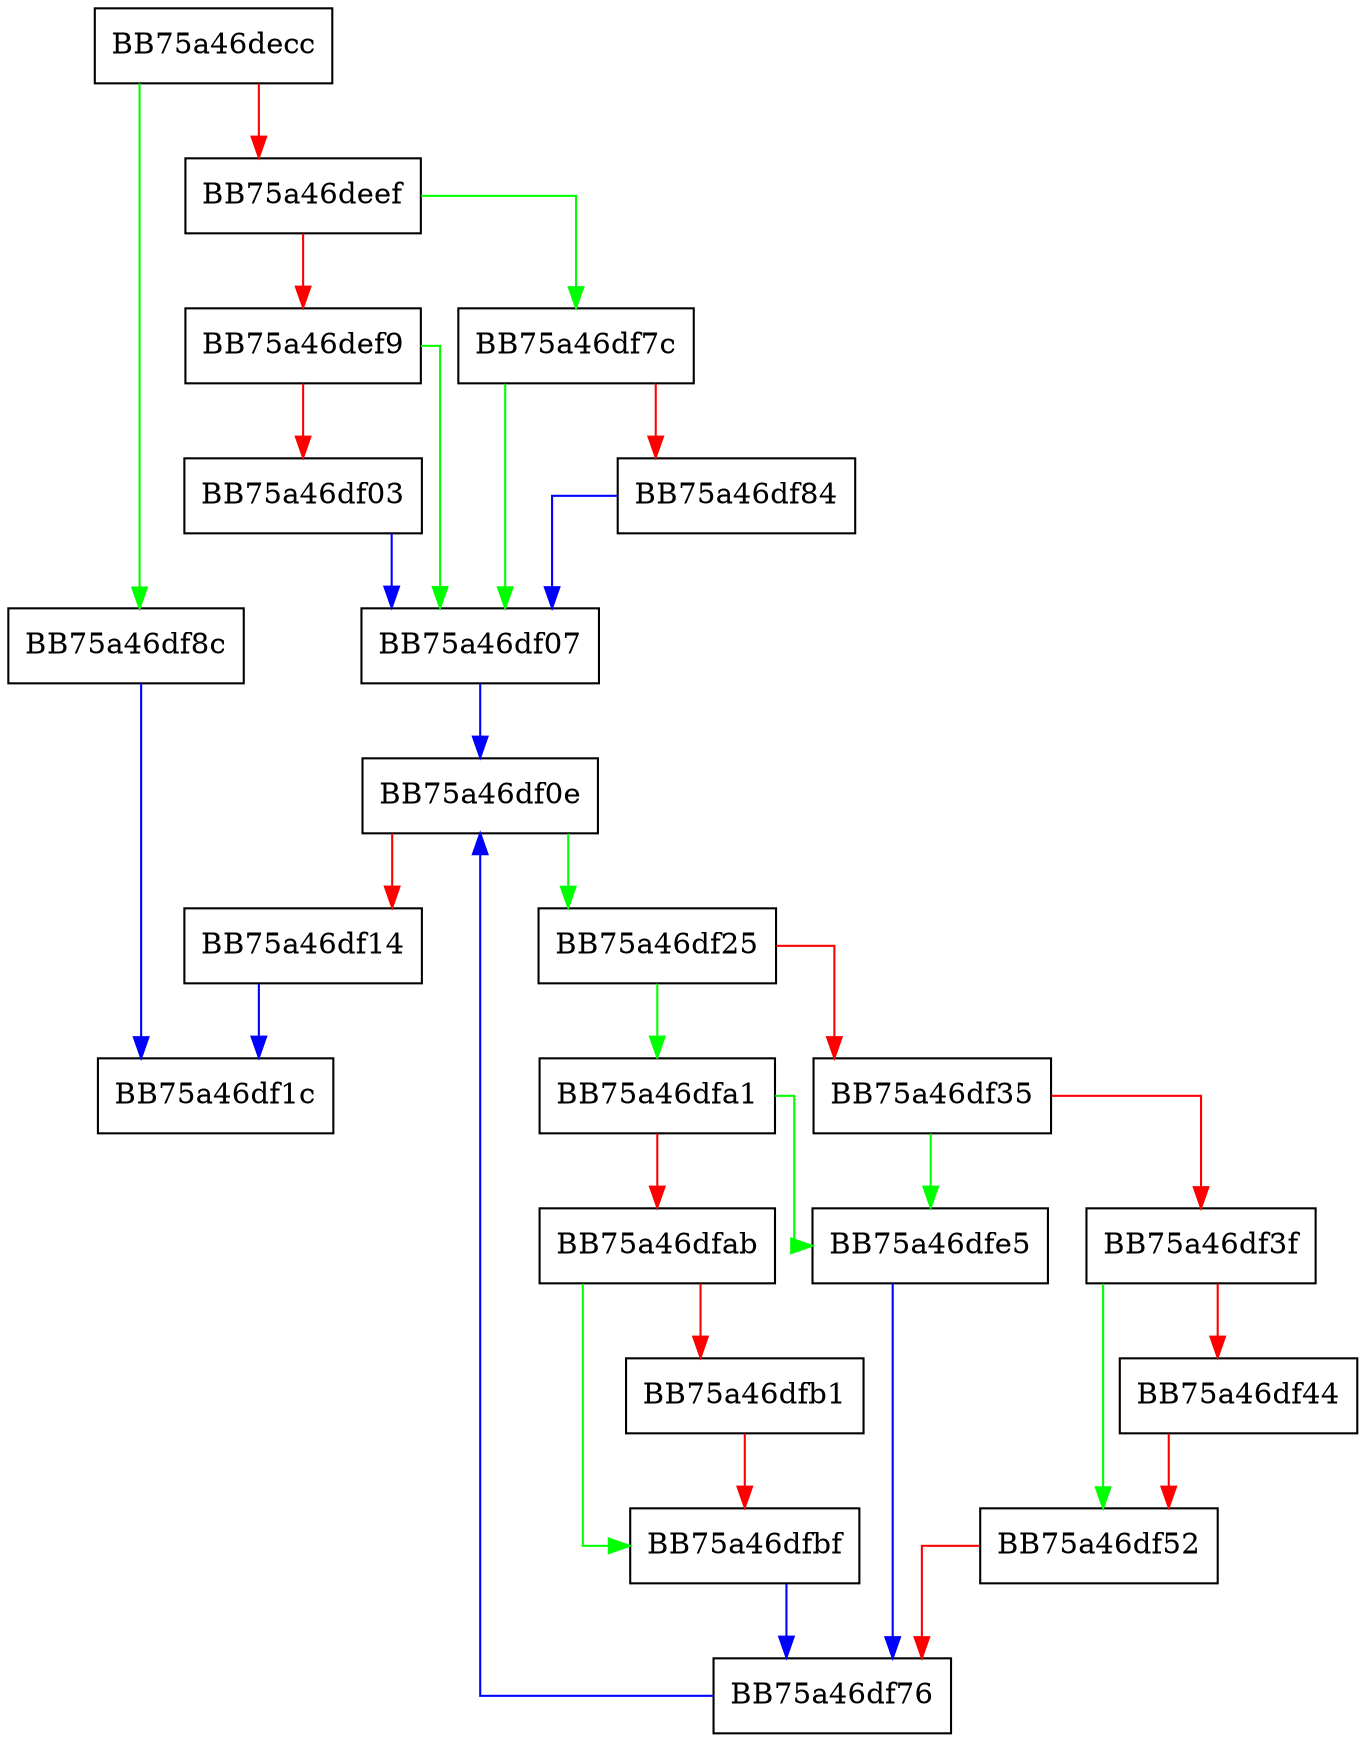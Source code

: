 digraph _Insert_node {
  node [shape="box"];
  graph [splines=ortho];
  BB75a46decc -> BB75a46df8c [color="green"];
  BB75a46decc -> BB75a46deef [color="red"];
  BB75a46deef -> BB75a46df7c [color="green"];
  BB75a46deef -> BB75a46def9 [color="red"];
  BB75a46def9 -> BB75a46df07 [color="green"];
  BB75a46def9 -> BB75a46df03 [color="red"];
  BB75a46df03 -> BB75a46df07 [color="blue"];
  BB75a46df07 -> BB75a46df0e [color="blue"];
  BB75a46df0e -> BB75a46df25 [color="green"];
  BB75a46df0e -> BB75a46df14 [color="red"];
  BB75a46df14 -> BB75a46df1c [color="blue"];
  BB75a46df25 -> BB75a46dfa1 [color="green"];
  BB75a46df25 -> BB75a46df35 [color="red"];
  BB75a46df35 -> BB75a46dfe5 [color="green"];
  BB75a46df35 -> BB75a46df3f [color="red"];
  BB75a46df3f -> BB75a46df52 [color="green"];
  BB75a46df3f -> BB75a46df44 [color="red"];
  BB75a46df44 -> BB75a46df52 [color="red"];
  BB75a46df52 -> BB75a46df76 [color="red"];
  BB75a46df76 -> BB75a46df0e [color="blue"];
  BB75a46df7c -> BB75a46df07 [color="green"];
  BB75a46df7c -> BB75a46df84 [color="red"];
  BB75a46df84 -> BB75a46df07 [color="blue"];
  BB75a46df8c -> BB75a46df1c [color="blue"];
  BB75a46dfa1 -> BB75a46dfe5 [color="green"];
  BB75a46dfa1 -> BB75a46dfab [color="red"];
  BB75a46dfab -> BB75a46dfbf [color="green"];
  BB75a46dfab -> BB75a46dfb1 [color="red"];
  BB75a46dfb1 -> BB75a46dfbf [color="red"];
  BB75a46dfbf -> BB75a46df76 [color="blue"];
  BB75a46dfe5 -> BB75a46df76 [color="blue"];
}